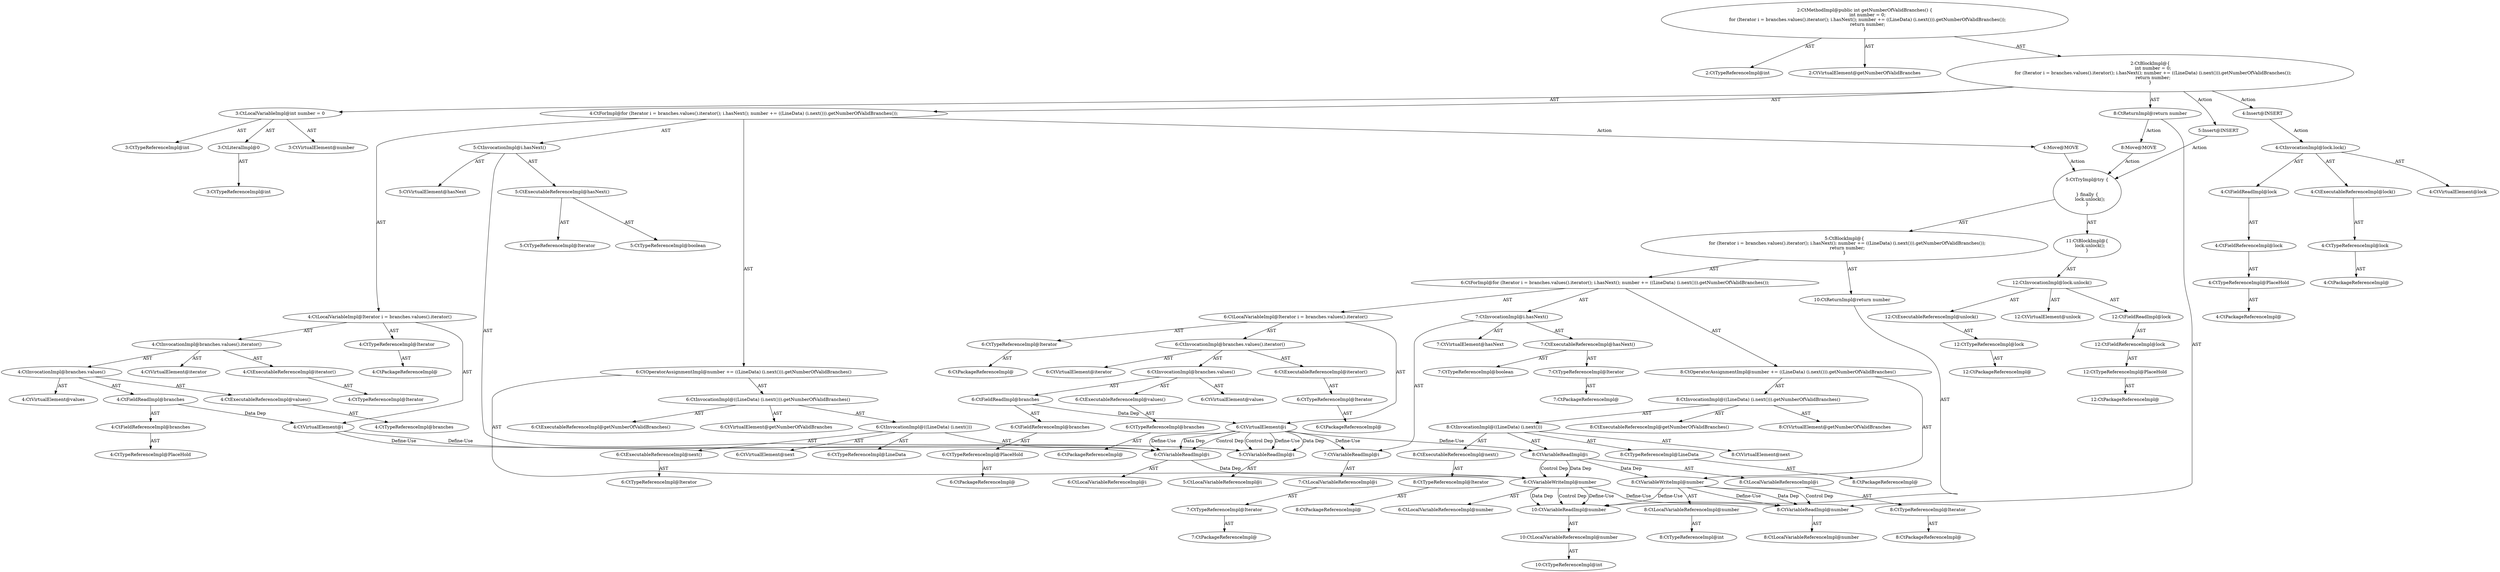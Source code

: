 digraph "getNumberOfValidBranches#?" {
0 [label="2:CtTypeReferenceImpl@int" shape=ellipse]
1 [label="2:CtVirtualElement@getNumberOfValidBranches" shape=ellipse]
2 [label="3:CtTypeReferenceImpl@int" shape=ellipse]
3 [label="3:CtLiteralImpl@0" shape=ellipse]
4 [label="3:CtTypeReferenceImpl@int" shape=ellipse]
5 [label="3:CtVirtualElement@number" shape=ellipse]
6 [label="3:CtLocalVariableImpl@int number = 0" shape=ellipse]
7 [label="4:CtTypeReferenceImpl@Iterator" shape=ellipse]
8 [label="4:CtPackageReferenceImpl@" shape=ellipse]
9 [label="4:CtExecutableReferenceImpl@iterator()" shape=ellipse]
10 [label="4:CtTypeReferenceImpl@Iterator" shape=ellipse]
11 [label="4:CtVirtualElement@iterator" shape=ellipse]
12 [label="4:CtExecutableReferenceImpl@values()" shape=ellipse]
13 [label="4:CtTypeReferenceImpl@branches" shape=ellipse]
14 [label="4:CtVirtualElement@values" shape=ellipse]
15 [label="4:CtFieldReferenceImpl@branches" shape=ellipse]
16 [label="4:CtTypeReferenceImpl@PlaceHold" shape=ellipse]
17 [label="4:CtFieldReadImpl@branches" shape=ellipse]
18 [label="4:CtInvocationImpl@branches.values()" shape=ellipse]
19 [label="4:CtInvocationImpl@branches.values().iterator()" shape=ellipse]
20 [label="4:CtVirtualElement@i" shape=ellipse]
21 [label="4:CtLocalVariableImpl@Iterator i = branches.values().iterator()" shape=ellipse]
22 [label="5:CtExecutableReferenceImpl@hasNext()" shape=ellipse]
23 [label="5:CtTypeReferenceImpl@Iterator" shape=ellipse]
24 [label="5:CtTypeReferenceImpl@boolean" shape=ellipse]
25 [label="5:CtVirtualElement@hasNext" shape=ellipse]
26 [label="5:CtVariableReadImpl@i" shape=ellipse]
27 [label="5:CtLocalVariableReferenceImpl@i" shape=ellipse]
28 [label="5:CtInvocationImpl@i.hasNext()" shape=ellipse]
29 [label="6:CtVariableWriteImpl@number" shape=ellipse]
30 [label="6:CtLocalVariableReferenceImpl@number" shape=ellipse]
31 [label="6:CtExecutableReferenceImpl@getNumberOfValidBranches()" shape=ellipse]
32 [label="6:CtVirtualElement@getNumberOfValidBranches" shape=ellipse]
33 [label="6:CtExecutableReferenceImpl@next()" shape=ellipse]
34 [label="6:CtTypeReferenceImpl@Iterator" shape=ellipse]
35 [label="6:CtVirtualElement@next" shape=ellipse]
36 [label="6:CtVariableReadImpl@i" shape=ellipse]
37 [label="6:CtLocalVariableReferenceImpl@i" shape=ellipse]
38 [label="6:CtInvocationImpl@((LineData) (i.next()))" shape=ellipse]
39 [label="6:CtTypeReferenceImpl@LineData" shape=ellipse]
40 [label="6:CtInvocationImpl@((LineData) (i.next())).getNumberOfValidBranches()" shape=ellipse]
41 [label="6:CtOperatorAssignmentImpl@number += ((LineData) (i.next())).getNumberOfValidBranches()" shape=ellipse]
42 [label="4:CtForImpl@for (Iterator i = branches.values().iterator(); i.hasNext(); number += ((LineData) (i.next())).getNumberOfValidBranches());" shape=ellipse]
43 [label="8:CtVariableReadImpl@number" shape=ellipse]
44 [label="8:CtLocalVariableReferenceImpl@number" shape=ellipse]
45 [label="8:CtReturnImpl@return number" shape=ellipse]
46 [label="2:CtBlockImpl@\{
    int number = 0;
    for (Iterator i = branches.values().iterator(); i.hasNext(); number += ((LineData) (i.next())).getNumberOfValidBranches());
    return number;
\}" shape=ellipse]
47 [label="2:CtMethodImpl@public int getNumberOfValidBranches() \{
    int number = 0;
    for (Iterator i = branches.values().iterator(); i.hasNext(); number += ((LineData) (i.next())).getNumberOfValidBranches());
    return number;
\}" shape=ellipse]
48 [label="4:Insert@INSERT" shape=ellipse]
49 [label="4:CtPackageReferenceImpl@" shape=ellipse]
50 [label="4:CtTypeReferenceImpl@PlaceHold" shape=ellipse]
51 [label="4:CtFieldReferenceImpl@lock" shape=ellipse]
52 [label="4:CtFieldReadImpl@lock" shape=ellipse]
53 [label="4:CtPackageReferenceImpl@" shape=ellipse]
54 [label="4:CtTypeReferenceImpl@lock" shape=ellipse]
55 [label="4:CtExecutableReferenceImpl@lock()" shape=ellipse]
56 [label="4:CtInvocationImpl@lock.lock()" shape=ellipse]
57 [label="4:CtVirtualElement@lock" shape=ellipse]
58 [label="5:Insert@INSERT" shape=ellipse]
59 [label="6:CtPackageReferenceImpl@" shape=ellipse]
60 [label="6:CtTypeReferenceImpl@Iterator" shape=ellipse]
61 [label="6:CtPackageReferenceImpl@" shape=ellipse]
62 [label="6:CtTypeReferenceImpl@PlaceHold" shape=ellipse]
63 [label="6:CtFieldReferenceImpl@branches" shape=ellipse]
64 [label="6:CtFieldReadImpl@branches" shape=ellipse]
65 [label="6:CtPackageReferenceImpl@" shape=ellipse]
66 [label="6:CtTypeReferenceImpl@branches" shape=ellipse]
67 [label="6:CtExecutableReferenceImpl@values()" shape=ellipse]
68 [label="6:CtInvocationImpl@branches.values()" shape=ellipse]
69 [label="6:CtVirtualElement@values" shape=ellipse]
70 [label="6:CtPackageReferenceImpl@" shape=ellipse]
71 [label="6:CtTypeReferenceImpl@Iterator" shape=ellipse]
72 [label="6:CtExecutableReferenceImpl@iterator()" shape=ellipse]
73 [label="6:CtInvocationImpl@branches.values().iterator()" shape=ellipse]
74 [label="6:CtVirtualElement@iterator" shape=ellipse]
75 [label="6:CtLocalVariableImpl@Iterator i = branches.values().iterator()" shape=ellipse]
76 [label="6:CtVirtualElement@i" shape=ellipse]
77 [label="7:CtPackageReferenceImpl@" shape=ellipse]
78 [label="7:CtTypeReferenceImpl@Iterator" shape=ellipse]
79 [label="7:CtLocalVariableReferenceImpl@i" shape=ellipse]
80 [label="7:CtVariableReadImpl@i" shape=ellipse]
81 [label="7:CtPackageReferenceImpl@" shape=ellipse]
82 [label="7:CtTypeReferenceImpl@Iterator" shape=ellipse]
83 [label="7:CtTypeReferenceImpl@boolean" shape=ellipse]
84 [label="7:CtExecutableReferenceImpl@hasNext()" shape=ellipse]
85 [label="7:CtInvocationImpl@i.hasNext()" shape=ellipse]
86 [label="7:CtVirtualElement@hasNext" shape=ellipse]
87 [label="8:CtTypeReferenceImpl@int" shape=ellipse]
88 [label="8:CtLocalVariableReferenceImpl@number" shape=ellipse]
89 [label="8:CtVariableWriteImpl@number" shape=ellipse]
90 [label="8:CtPackageReferenceImpl@" shape=ellipse]
91 [label="8:CtTypeReferenceImpl@LineData" shape=ellipse]
92 [label="8:CtPackageReferenceImpl@" shape=ellipse]
93 [label="8:CtTypeReferenceImpl@Iterator" shape=ellipse]
94 [label="8:CtLocalVariableReferenceImpl@i" shape=ellipse]
95 [label="8:CtVariableReadImpl@i" shape=ellipse]
96 [label="8:CtPackageReferenceImpl@" shape=ellipse]
97 [label="8:CtTypeReferenceImpl@Iterator" shape=ellipse]
98 [label="8:CtExecutableReferenceImpl@next()" shape=ellipse]
99 [label="8:CtInvocationImpl@((LineData) (i.next()))" shape=ellipse]
100 [label="8:CtVirtualElement@next" shape=ellipse]
101 [label="8:CtExecutableReferenceImpl@getNumberOfValidBranches()" shape=ellipse]
102 [label="8:CtInvocationImpl@((LineData) (i.next())).getNumberOfValidBranches()" shape=ellipse]
103 [label="8:CtVirtualElement@getNumberOfValidBranches" shape=ellipse]
104 [label="8:CtOperatorAssignmentImpl@number += ((LineData) (i.next())).getNumberOfValidBranches()" shape=ellipse]
105 [label="6:CtForImpl@for (Iterator i = branches.values().iterator(); i.hasNext(); number += ((LineData) (i.next())).getNumberOfValidBranches());" shape=ellipse]
106 [label="10:CtTypeReferenceImpl@int" shape=ellipse]
107 [label="10:CtLocalVariableReferenceImpl@number" shape=ellipse]
108 [label="10:CtVariableReadImpl@number" shape=ellipse]
109 [label="10:CtReturnImpl@return number" shape=ellipse]
110 [label="5:CtBlockImpl@\{
    for (Iterator i = branches.values().iterator(); i.hasNext(); number += ((LineData) (i.next())).getNumberOfValidBranches());
    return number;
\}" shape=ellipse]
111 [label="12:CtPackageReferenceImpl@" shape=ellipse]
112 [label="12:CtTypeReferenceImpl@PlaceHold" shape=ellipse]
113 [label="12:CtFieldReferenceImpl@lock" shape=ellipse]
114 [label="12:CtFieldReadImpl@lock" shape=ellipse]
115 [label="12:CtPackageReferenceImpl@" shape=ellipse]
116 [label="12:CtTypeReferenceImpl@lock" shape=ellipse]
117 [label="12:CtExecutableReferenceImpl@unlock()" shape=ellipse]
118 [label="12:CtInvocationImpl@lock.unlock()" shape=ellipse]
119 [label="12:CtVirtualElement@unlock" shape=ellipse]
120 [label="11:CtBlockImpl@\{
    lock.unlock();
\}" shape=ellipse]
121 [label="5:CtTryImpl@try \{


\} finally \{
    lock.unlock();
\}" shape=ellipse]
122 [label="4:Move@MOVE" shape=ellipse]
123 [label="8:Move@MOVE" shape=ellipse]
3 -> 4 [label="AST"];
6 -> 5 [label="AST"];
6 -> 2 [label="AST"];
6 -> 3 [label="AST"];
7 -> 8 [label="AST"];
9 -> 10 [label="AST"];
12 -> 13 [label="AST"];
15 -> 16 [label="AST"];
17 -> 15 [label="AST"];
17 -> 20 [label="Data Dep"];
18 -> 14 [label="AST"];
18 -> 17 [label="AST"];
18 -> 12 [label="AST"];
19 -> 11 [label="AST"];
19 -> 18 [label="AST"];
19 -> 9 [label="AST"];
20 -> 26 [label="Define-Use"];
20 -> 36 [label="Define-Use"];
21 -> 20 [label="AST"];
21 -> 7 [label="AST"];
21 -> 19 [label="AST"];
22 -> 23 [label="AST"];
22 -> 24 [label="AST"];
26 -> 27 [label="AST"];
28 -> 25 [label="AST"];
28 -> 26 [label="AST"];
28 -> 22 [label="AST"];
29 -> 30 [label="AST"];
29 -> 43 [label="Define-Use"];
29 -> 108 [label="Define-Use"];
29 -> 108 [label="Data Dep"];
29 -> 108 [label="Control Dep"];
33 -> 34 [label="AST"];
36 -> 37 [label="AST"];
36 -> 29 [label="Data Dep"];
38 -> 35 [label="AST"];
38 -> 39 [label="AST"];
38 -> 36 [label="AST"];
38 -> 33 [label="AST"];
40 -> 32 [label="AST"];
40 -> 38 [label="AST"];
40 -> 31 [label="AST"];
41 -> 29 [label="AST"];
41 -> 40 [label="AST"];
42 -> 21 [label="AST"];
42 -> 28 [label="AST"];
42 -> 41 [label="AST"];
42 -> 122 [label="Action"];
43 -> 44 [label="AST"];
45 -> 43 [label="AST"];
45 -> 123 [label="Action"];
46 -> 6 [label="AST"];
46 -> 42 [label="AST"];
46 -> 45 [label="AST"];
46 -> 48 [label="Action"];
46 -> 58 [label="Action"];
47 -> 1 [label="AST"];
47 -> 0 [label="AST"];
47 -> 46 [label="AST"];
48 -> 56 [label="Action"];
50 -> 49 [label="AST"];
51 -> 50 [label="AST"];
52 -> 51 [label="AST"];
54 -> 53 [label="AST"];
55 -> 54 [label="AST"];
56 -> 57 [label="AST"];
56 -> 52 [label="AST"];
56 -> 55 [label="AST"];
58 -> 121 [label="Action"];
60 -> 59 [label="AST"];
62 -> 61 [label="AST"];
63 -> 62 [label="AST"];
64 -> 63 [label="AST"];
64 -> 76 [label="Data Dep"];
66 -> 65 [label="AST"];
67 -> 66 [label="AST"];
68 -> 69 [label="AST"];
68 -> 64 [label="AST"];
68 -> 67 [label="AST"];
71 -> 70 [label="AST"];
72 -> 71 [label="AST"];
73 -> 74 [label="AST"];
73 -> 68 [label="AST"];
73 -> 72 [label="AST"];
75 -> 76 [label="AST"];
75 -> 60 [label="AST"];
75 -> 73 [label="AST"];
76 -> 80 [label="Define-Use"];
76 -> 95 [label="Define-Use"];
76 -> 26 [label="Define-Use"];
76 -> 26 [label="Data Dep"];
76 -> 26 [label="Control Dep"];
76 -> 36 [label="Define-Use"];
76 -> 36 [label="Data Dep"];
76 -> 36 [label="Control Dep"];
78 -> 77 [label="AST"];
79 -> 78 [label="AST"];
80 -> 79 [label="AST"];
82 -> 81 [label="AST"];
84 -> 82 [label="AST"];
84 -> 83 [label="AST"];
85 -> 86 [label="AST"];
85 -> 80 [label="AST"];
85 -> 84 [label="AST"];
88 -> 87 [label="AST"];
89 -> 88 [label="AST"];
89 -> 108 [label="Define-Use"];
89 -> 43 [label="Define-Use"];
89 -> 43 [label="Data Dep"];
89 -> 43 [label="Control Dep"];
91 -> 90 [label="AST"];
93 -> 92 [label="AST"];
94 -> 93 [label="AST"];
95 -> 94 [label="AST"];
95 -> 89 [label="Data Dep"];
95 -> 29 [label="Data Dep"];
95 -> 29 [label="Control Dep"];
97 -> 96 [label="AST"];
98 -> 97 [label="AST"];
99 -> 100 [label="AST"];
99 -> 91 [label="AST"];
99 -> 95 [label="AST"];
99 -> 98 [label="AST"];
102 -> 103 [label="AST"];
102 -> 99 [label="AST"];
102 -> 101 [label="AST"];
104 -> 89 [label="AST"];
104 -> 102 [label="AST"];
105 -> 75 [label="AST"];
105 -> 85 [label="AST"];
105 -> 104 [label="AST"];
107 -> 106 [label="AST"];
108 -> 107 [label="AST"];
109 -> 108 [label="AST"];
110 -> 105 [label="AST"];
110 -> 109 [label="AST"];
112 -> 111 [label="AST"];
113 -> 112 [label="AST"];
114 -> 113 [label="AST"];
116 -> 115 [label="AST"];
117 -> 116 [label="AST"];
118 -> 119 [label="AST"];
118 -> 114 [label="AST"];
118 -> 117 [label="AST"];
120 -> 118 [label="AST"];
121 -> 110 [label="AST"];
121 -> 120 [label="AST"];
122 -> 121 [label="Action"];
123 -> 121 [label="Action"];
}